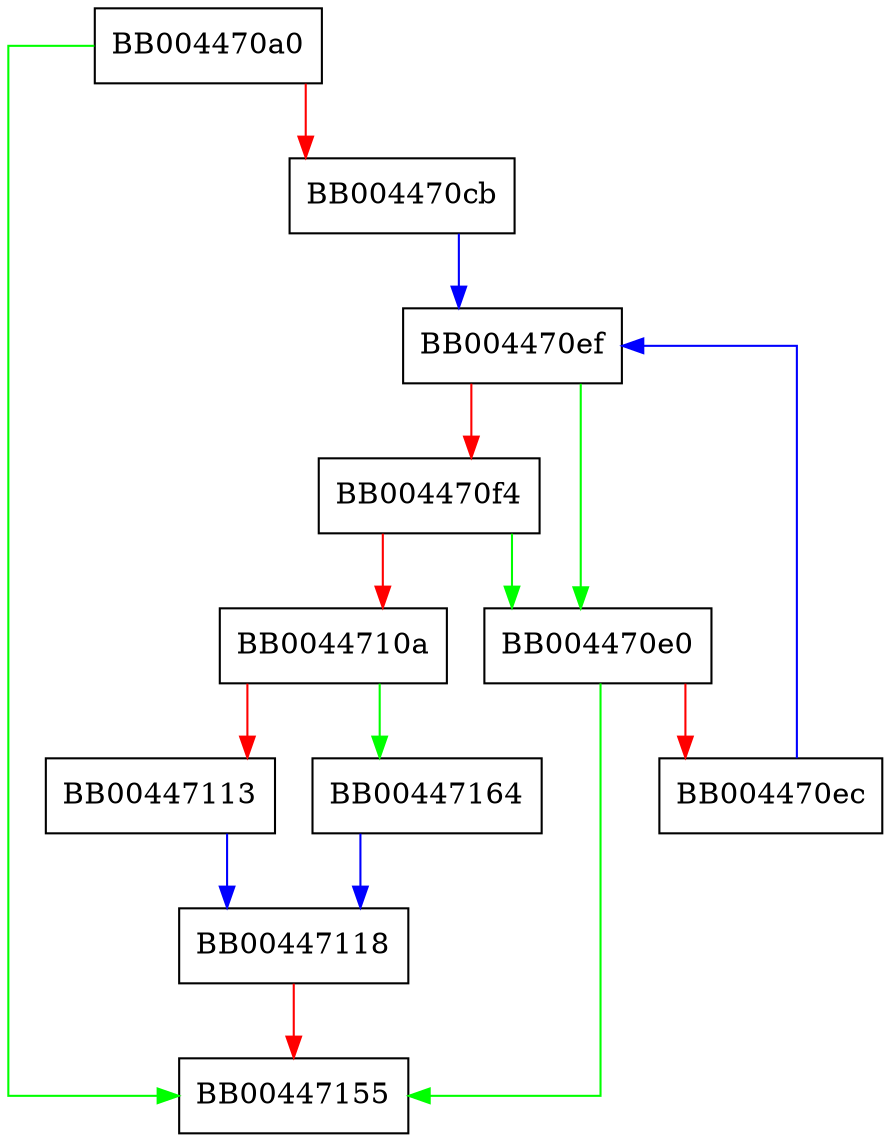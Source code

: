 digraph del_session {
  node [shape="box"];
  graph [splines=ortho];
  BB004470a0 -> BB00447155 [color="green"];
  BB004470a0 -> BB004470cb [color="red"];
  BB004470cb -> BB004470ef [color="blue"];
  BB004470e0 -> BB00447155 [color="green"];
  BB004470e0 -> BB004470ec [color="red"];
  BB004470ec -> BB004470ef [color="blue"];
  BB004470ef -> BB004470e0 [color="green"];
  BB004470ef -> BB004470f4 [color="red"];
  BB004470f4 -> BB004470e0 [color="green"];
  BB004470f4 -> BB0044710a [color="red"];
  BB0044710a -> BB00447164 [color="green"];
  BB0044710a -> BB00447113 [color="red"];
  BB00447113 -> BB00447118 [color="blue"];
  BB00447118 -> BB00447155 [color="red"];
  BB00447164 -> BB00447118 [color="blue"];
}